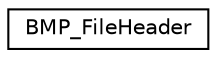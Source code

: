 digraph "Graphical Class Hierarchy"
{
 // LATEX_PDF_SIZE
  edge [fontname="Helvetica",fontsize="10",labelfontname="Helvetica",labelfontsize="10"];
  node [fontname="Helvetica",fontsize="10",shape=record];
  rankdir="LR";
  Node0 [label="BMP_FileHeader",height=0.2,width=0.4,color="black", fillcolor="white", style="filled",URL="$struct_b_m_p___file_header.html",tooltip=" "];
}
